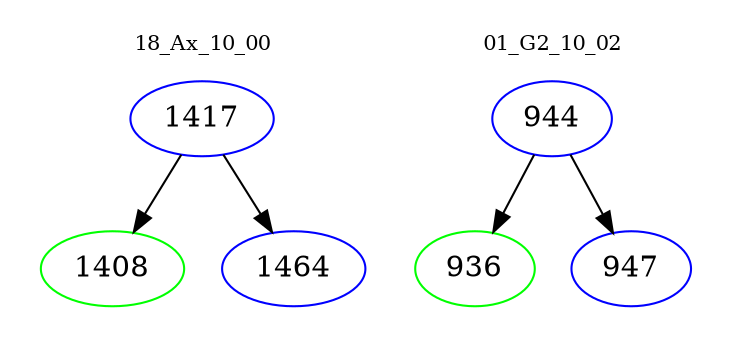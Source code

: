 digraph{
subgraph cluster_0 {
color = white
label = "18_Ax_10_00";
fontsize=10;
T0_1417 [label="1417", color="blue"]
T0_1417 -> T0_1408 [color="black"]
T0_1408 [label="1408", color="green"]
T0_1417 -> T0_1464 [color="black"]
T0_1464 [label="1464", color="blue"]
}
subgraph cluster_1 {
color = white
label = "01_G2_10_02";
fontsize=10;
T1_944 [label="944", color="blue"]
T1_944 -> T1_936 [color="black"]
T1_936 [label="936", color="green"]
T1_944 -> T1_947 [color="black"]
T1_947 [label="947", color="blue"]
}
}
